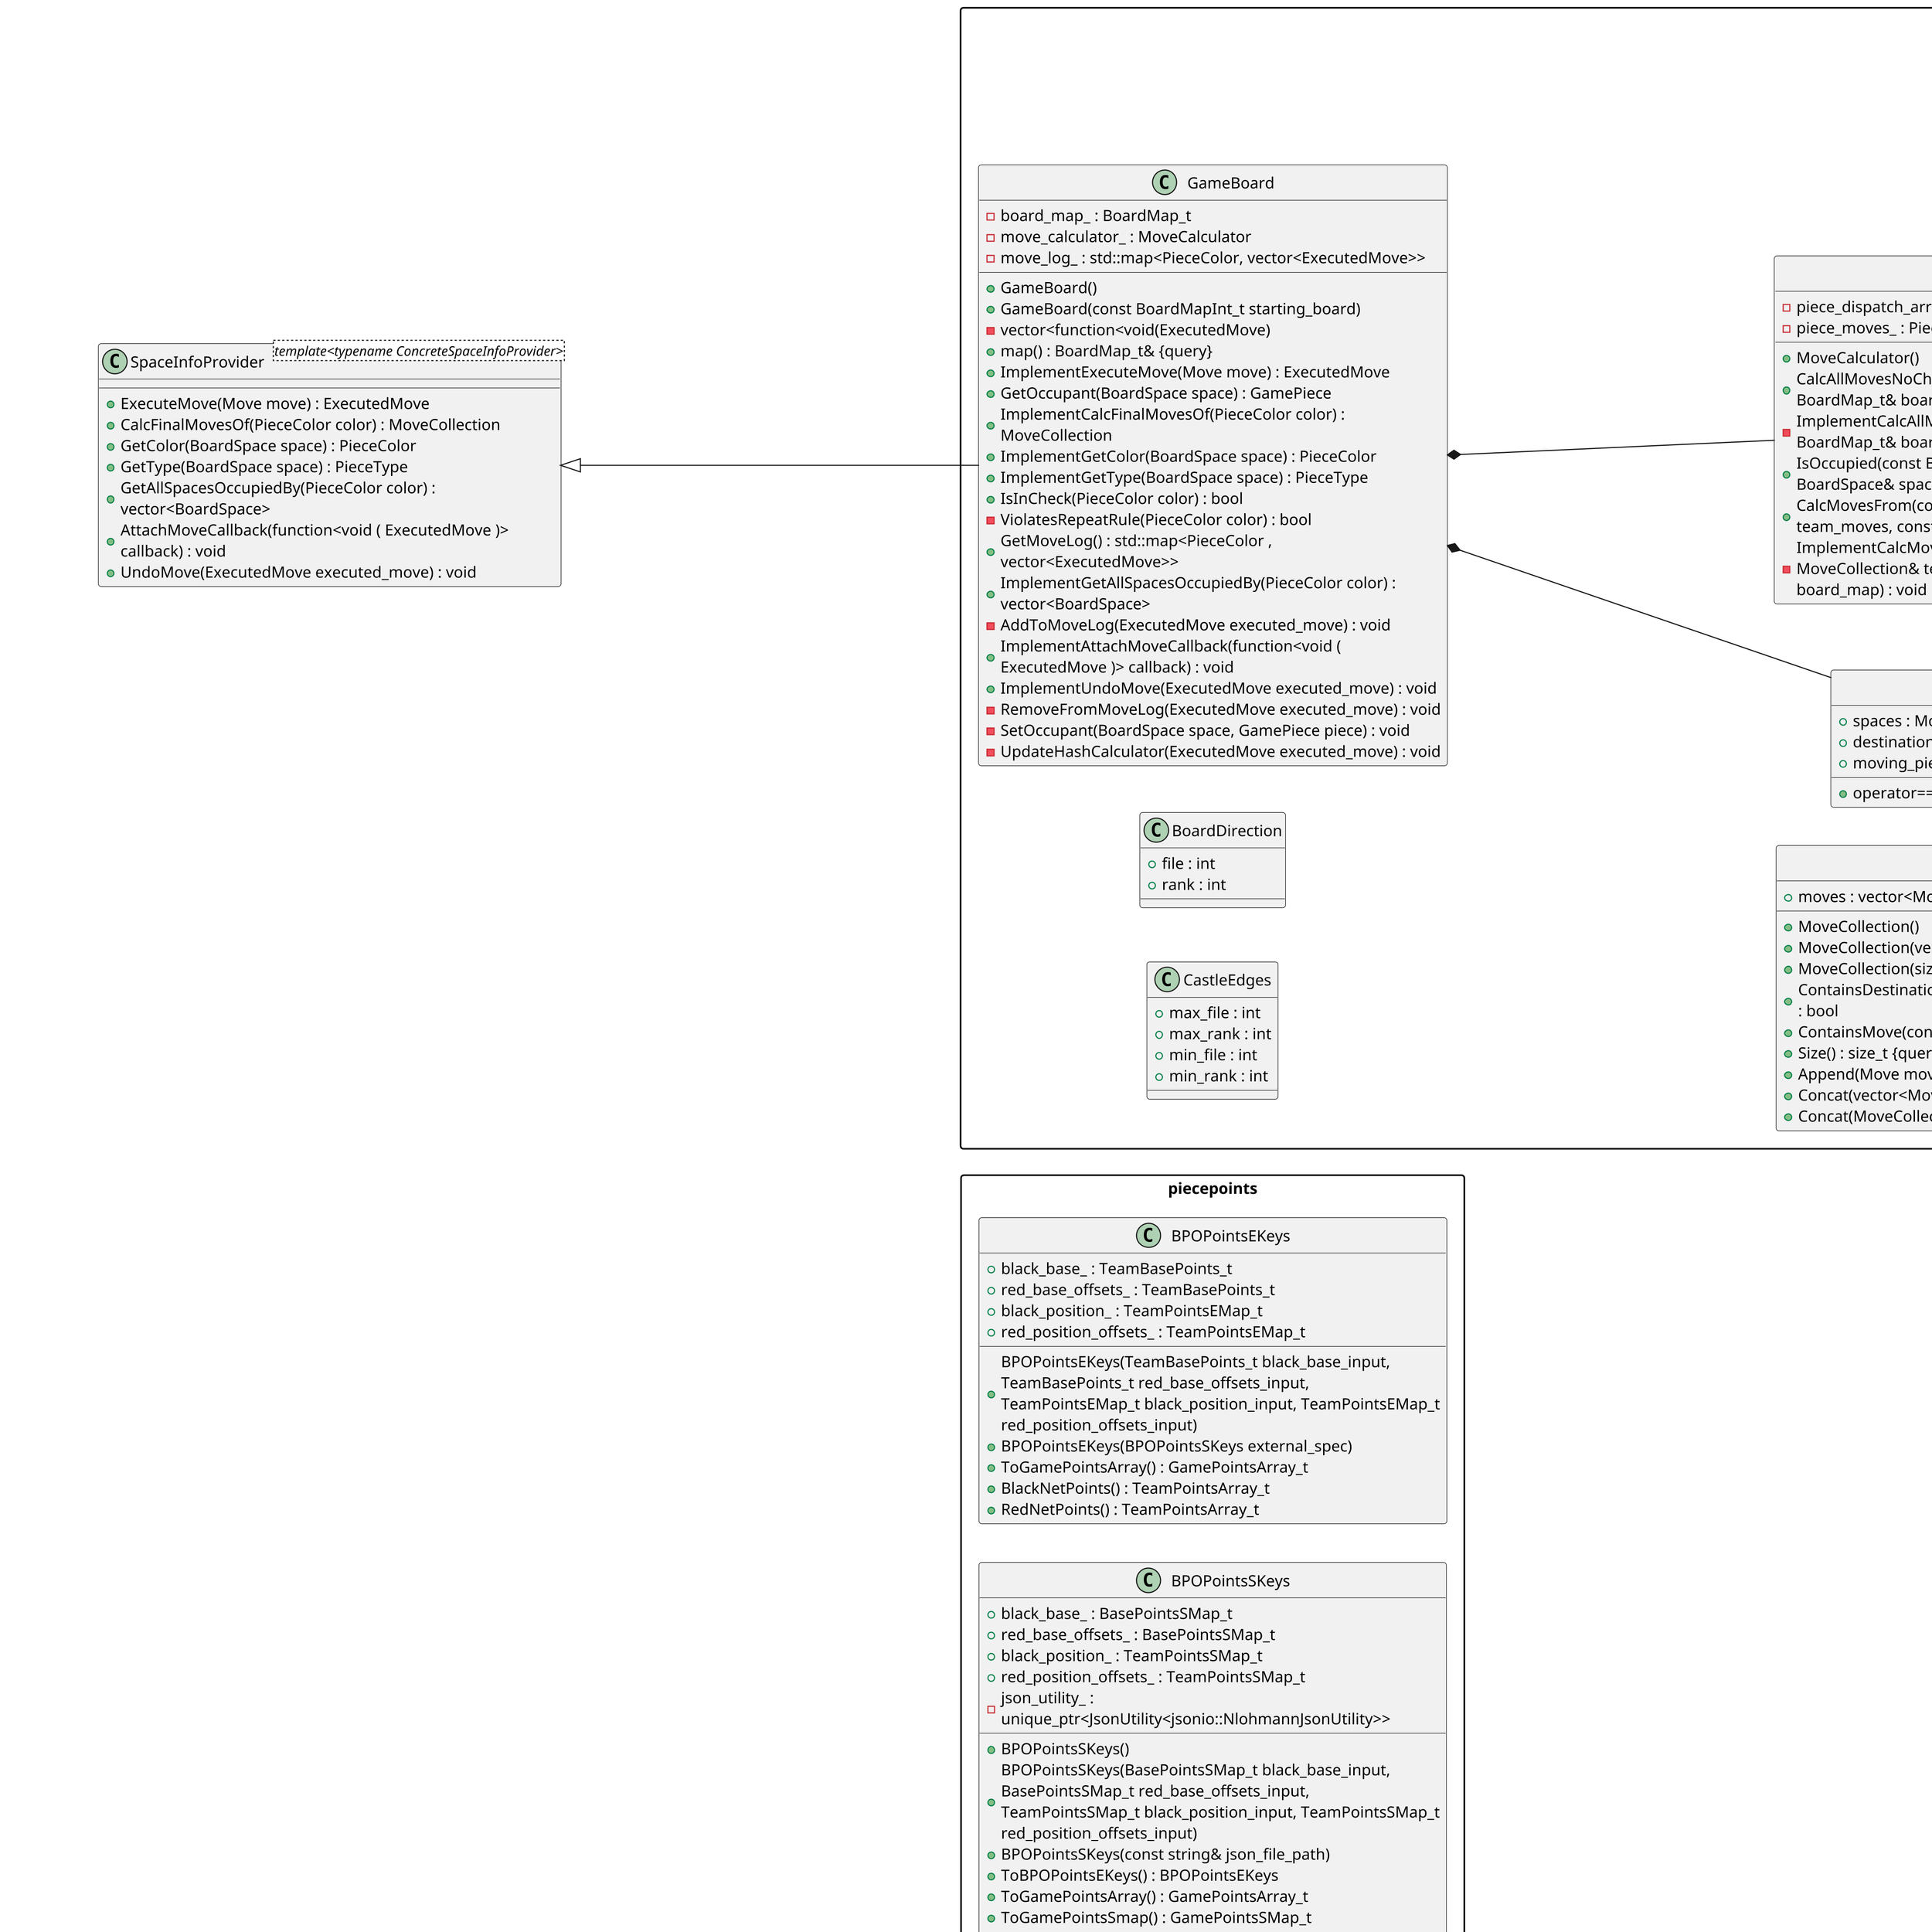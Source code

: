 @startuml
!define RECTANGLE_PACKAGE
skinparam dpi 300
skinparam packageStyle rect
skinparam wrapWidth 400
left to right direction
scale 0.75




/' Objects '/

class BoardStateSummarizer <template<typename ConcreteBoardStateSummarizer, typename KeyType>> {
	+GetState() : ZobristKey_t
	+GetTrData(int search_depth) : moveselection::TranspositionTableSearchResult
	+FullBoardStateCalc(BoardMap_t& board_map) : void
	+RecordTrData(int search_depth, moveselection::MinimaxResultType result_type, moveselection::EqualScoreMoves& similar_moves) : void
	+UpdateBoardState(const ExecutedMove& move) : void
}


class JsonUtility <template<typename ConcreteJsonUtility>> {
	+Export(T& object, const string file_path) : void
	+Export(piecepoints::BPOPointsSKeys& bpo_points, const string file_path) : void
	+Import(T& object, const string file_path) : void
	+Import(piecepoints::BPOPointsSKeys& bpo_points, const string file_path) : void
}


class MoveEvaluator <template<typename ConcreteMoveEvaluator>> {
	+SelectMove() : gameboard::Move
}


class PieceValueProvider <template<typename ConcretePieceValueProvider>> {
	+GetValueOfPieceAtPosition(PieceColor color, PieceType piece_type, BoardSpace space) : Points_t
}


class SpaceInfoProvider <template<typename ConcreteSpaceInfoProvider>> {
	+ExecuteMove(Move move) : ExecutedMove
	+CalcFinalMovesOf(PieceColor color) : MoveCollection
	+GetColor(BoardSpace space) : PieceColor
	+GetType(BoardSpace space) : PieceType
	+GetAllSpacesOccupiedBy(PieceColor color) : vector<BoardSpace>
	+AttachMoveCallback(function<void ( ExecutedMove )> callback) : void
	+UndoMove(ExecutedMove executed_move) : void
}


namespace piecepoints {
	class BPOPointsEKeys {
		+BPOPointsEKeys(TeamBasePoints_t black_base_input, TeamBasePoints_t red_base_offsets_input, TeamPointsEMap_t black_position_input, TeamPointsEMap_t red_position_offsets_input)
		+BPOPointsEKeys(BPOPointsSKeys external_spec)
		+ToGamePointsArray() : GamePointsArray_t
		+black_base_ : TeamBasePoints_t
		+red_base_offsets_ : TeamBasePoints_t
		+BlackNetPoints() : TeamPointsArray_t
		+RedNetPoints() : TeamPointsArray_t
		+black_position_ : TeamPointsEMap_t
		+red_position_offsets_ : TeamPointsEMap_t
	}

	class BPOPointsSKeys {
		+BPOPointsSKeys()
		+BPOPointsSKeys(BasePointsSMap_t black_base_input, BasePointsSMap_t red_base_offsets_input, TeamPointsSMap_t black_position_input, TeamPointsSMap_t red_position_offsets_input)
		+BPOPointsSKeys(const string& json_file_path)
		+ToBPOPointsEKeys() : BPOPointsEKeys
		+black_base_ : BasePointsSMap_t
		+red_base_offsets_ : BasePointsSMap_t
		+ToGamePointsArray() : GamePointsArray_t
		+ToGamePointsSmap() : GamePointsSMap_t
		+black_position_ : TeamPointsSMap_t
		+red_position_offsets_ : TeamPointsSMap_t
		-json_utility_ : unique_ptr<JsonUtility<jsonio::NlohmannJsonUtility>>
		+ToFile(string output_path) : void
	}

	class PiecePositionPoints {
		+PiecePositionPoints()
		+PiecePositionPoints(GamePointsArray_t game_points_array)
		+PiecePositionPoints(BPOPointsEKeys& bpo_points_ekeys)
		+PiecePositionPoints(BPOPointsSKeys& bpo_points_skeys)
		+PiecePositionPoints(string json_file)
		+points_array : GamePointsArray_t
		+PointsArraytoEMap() : GamePointsEMap_t
		+PointsArrayToSmap() : GamePointsSMap_t
		+ImplementGetValueOfPieceAtPosition(PieceColor color, PieceType piece_type, BoardSpace space) : Points_t
		+{static} TeamPointsArrayToEMap(TeamPointsArray_t team_array) : TeamPointsEMap_t
	}
}


namespace moveselection {
	class MinimaxMoveEvaluator <template<typename ConcreteSpaceInfoProvider, typename ConcreteBoardStateSummarizer, typename ConcretePieceValueProvider>> {
		+MinimaxMoveEvaluator(PieceColor evaluating_player, int starting_search_depth, ConcreteSpaceInfoProvider& game_board, ConcretePieceValueProvider game_position_points)
		+MinimaxMoveEvaluator(PieceColor evaluating_player, int starting_search_depth, ConcreteSpaceInfoProvider& game_board)
		-hash_calculator_ : ConcreteBoardStateSummarizer
		-game_position_points_ : ConcretePieceValueProvider
		-game_board_ : ConcreteSpaceInfoProvider&
		-EvaluateEndOfGameLeaf(PieceColor cur_player, MinimaxResultType& result_type) : EqualScoreMoves
		-EvaluateNonWinLeaf(PieceColor cur_player) : EqualScoreMoves
		-MinimaxRec(int remaining_search_depth, int alpha, int beta, PieceColor cur_player, SearchSummary& single_search_summary, bool use_transposition_table) : EqualScoreMoves
		+ImplementSelectMove() : Move
		-RunMinimax(SearchSummary& single_search_summary, bool use_transposition_table) : Move
		-evaluating_player_ : PieceColor
		+GetPlayerTotal(PieceColor color) : Points_t
		-GetValueOfPieceAtPosition(PieceColor color, PieceType piece_type, BoardSpace space) : Points_t
		-RateMove(Move move, PieceColor cur_player) : ScoredMove
		+StartingSearchDepth() : int
		-num_move_selections_ : int
		-starting_search_depth_ : int
		+GetSearchSummaries() : moveselection::SearchSummaries
		-search_summaries_ : moveselection::SearchSummaries
		+KeySizeBits() : size_t
		-GenerateRankedMoveList(PieceColor cur_player, MoveCollection& cur_player_moves) : std::vector<ScoredMove>
	}

	class RandomMoveEvaluator <template<typename ConcreteSpaceInfoProvider>> {
		+RandomMoveEvaluator(PieceColor evaluating_player, ConcreteSpaceInfoProvider& game_board)
		-game_board_ : ConcreteSpaceInfoProvider&
		+ImplementSelectMove() : Move
		-evaluating_player_ : PieceColor
	}

	enum MinimaxResultType {
		kAlphaPrune
		kBetaPrune
		kEvaluatorLoses
		kEvaluatorWins
		kFullyEvaluatedNode
		kMax
		kMin
		kStandardLeaf
		kTrTableHit
		kUnknown
	}

	class EqualScoreMoves {
		+similar_moves : MoveCollection
		+shared_score : Points_t
	}

	class ResultDepthCounts {
		+ResultDepthCounts(int max_search_depth)
		+data : moveselection::ResultDepthCountsData_t
		+Update(MinimaxResultType result_type, int search_depth) : void
	}

	class ScoredMove {
		+move : Move
		+score : Points_t
	}

	class SearchSummaries {
		+NewExtraSearch(int search_depth, int search_number) : SearchSummary&
		+NewFirstSearch(int search_depth) : SearchSummary&
		+extra_searches : std::map<int, SearchSummary>
		+first_searches : std::vector<SearchSummary>
	}

	class SearchSummary {
		+SearchSummary(int max_search_depth)
		+similar_moves : EqualScoreMoves
		+selected_move : Move
		+result_depth_counts : ResultDepthCounts
		+transposition_table_hits : ResultDepthCounts
		+GetResultDepthCounts() : ResultDepthCountsData_t
		+GetTranspositionTableHits() : ResultDepthCountsData_t
		+num_nodes : int
		+time : std::chrono::duration<double, std::nano>
		+set_similar_moves(EqualScoreMoves similar_moves) : void
		+SetSelectedMove(Move selected_move) : void
		+SetTime(std::chrono::duration<double, std::nano> search_time) : void
		+Update(MinimaxResultType result_type, int search_depth, EqualScoreMoves similar_moves) : void
		+UpdateTranspositionTableHits(MinimaxResultType result_type, int search_depth) : void
	}

	class TranspositionTableEntry {
		+similar_moves : EqualScoreMoves
		+result_type : MinimaxResultType
		+Score() : Points_t
		+remaining_search_depth : int
	}

	class TranspositionTableSearchResult {
		+table_entry : TranspositionTableEntry
		+found : bool
	}
}


namespace jsonio {
	class NlohmannJsonUtility {
		-ImportToSerializedJson(const string file_path) : nlohmann::json
		-Serialize(piecepoints::BPOPointsSKeys& bpo_points) : nlohmann::json
		-Deserialize(nlohmann::json serialized_json, piecepoints::BPOPointsSKeys& bpo_points) : void
		-ExportSerializedJson(nlohmann::json serialized_json, const string file_path) : void
		+ImplementExport(T& object, const string file_path) : void
		+ImplementExport(piecepoints::BPOPointsSKeys& bpo_points, const string file_path) : void
		+ImplementImport(T& object, const string file_path) : void
		+ImplementImport(piecepoints::BPOPointsSKeys& bpo_points, const string file_path) : void
	}
}


namespace gameboard {
	class GameBoard {
		+GameBoard()
		+GameBoard(const BoardMapInt_t starting_board)
		-vector<function<void(ExecutedMove)
		-board_map_ : BoardMap_t
		+map() : BoardMap_t& {query}
		+ImplementExecuteMove(Move move) : ExecutedMove
		+GetOccupant(BoardSpace space) : GamePiece
		-move_calculator_ : MoveCalculator
		+ImplementCalcFinalMovesOf(PieceColor color) : MoveCollection
		+ImplementGetColor(BoardSpace space) : PieceColor
		+ImplementGetType(BoardSpace space) : PieceType
		+IsInCheck(PieceColor color) : bool
		-ViolatesRepeatRule(PieceColor color) : bool
		+GetMoveLog() : std::map<PieceColor , vector<ExecutedMove>>
		-move_log_ : std::map<PieceColor, vector<ExecutedMove>>
		+ImplementGetAllSpacesOccupiedBy(PieceColor color) : vector<BoardSpace>
		-AddToMoveLog(ExecutedMove executed_move) : void
		+ImplementAttachMoveCallback(function<void ( ExecutedMove )> callback) : void
		+ImplementUndoMove(ExecutedMove executed_move) : void
		-RemoveFromMoveLog(ExecutedMove executed_move) : void
		-SetOccupant(BoardSpace space, GamePiece piece) : void
		-UpdateHashCalculator(ExecutedMove executed_move) : void
	}

	class MoveCalculator {
		+MoveCalculator()
		+CalcAllMovesNoCheckTest(PieceColor color, const BoardMap_t& board_map) : MoveCollection
		-ImplementCalcAllMovesNoCheckTest(PieceColor color, const BoardMap_t& board_map) : MoveCollection
		-piece_dispatch_array_ : PieceDispatchArray_t
		-piece_moves_ : PieceMoves
		+IsOccupied(const BoardMap_t& board_map, const BoardSpace& space) : bool
		+CalcMovesFrom(const BoardSpace space, MoveCollection& team_moves, const BoardMap_t& board_map) : void
		-ImplementCalcMovesFrom(const BoardSpace space, MoveCollection& team_moves, const BoardMap_t& board_map) : void
	}

	class PieceMoves {
		-{static} FwdDirection(PieceColor color) : BoardDirection
		-{static} ExistsAndPassesColorTest(const BoardMap_t& board_map, const BoardSpace& space, PieceColor moving_piece_color) : bool
		+AdvisorMoves(const BoardMap_t& board_map, PieceColor color, const BoardSpace& space, MoveCollection& team_moves) : void
		+CannonMoves(const BoardMap_t& board_map, PieceColor color, const BoardSpace& space, MoveCollection& team_moves) : void
		+ChariotMoves(const BoardMap_t& board_map, PieceColor color, const BoardSpace& space, MoveCollection& team_moves) : void
		+ElephantMoves(const BoardMap_t& board_map, PieceColor color, const BoardSpace& space, MoveCollection& team_moves) : void
		+FlyingGeneralMove(const BoardMap_t& board_map, PieceColor color, const BoardSpace& space, MoveCollection& team_moves) : void
		+GeneralMoves(const BoardMap_t& board_map, PieceColor color, const BoardSpace& space, MoveCollection& team_moves) : void
		+HorseMoves(const BoardMap_t& board_map, PieceColor color, const BoardSpace& space, MoveCollection& team_moves) : void
		+SoldierMoves(const BoardMap_t& board_map, PieceColor color, const BoardSpace& space, MoveCollection& team_moves) : void
		+StandardGeneralMoves(const BoardMap_t& board_map, PieceColor color, const BoardSpace& space, MoveCollection& team_moves) : void
	}

	enum PieceColor {
		kBlk
		kNul
		kRed
	}

	enum PieceType {
		kAdv
		kCan
		kCha
		kEle
		kGen
		kHor
		kNnn
		kSol
	}

	class BoardDirection {
		+file : int
		+rank : int
	}

	class BoardSpace {
		+operator+(const BoardDirection direction) : BoardSpace {query}
		+IsInCastleOf(const PieceColor color) : bool {query}
		+IsInHomelandOf(const PieceColor color) : bool {query}
		+IsOnBoard() : bool {query}
		+operator!=(const BoardSpace other) : bool {query}
		+operator==(const BoardSpace other) : bool {query}
		+file : int
		+rank : int
	}

	class CastleEdges {
		+max_file : int
		+max_rank : int
		+min_file : int
		+min_rank : int
	}

	class ExecutedMove {
		+spaces : Move
		+operator==(const ExecutedMove other) : bool
		+destination_piece : gameboard::GamePiece
		+moving_piece : gameboard::GamePiece
	}

	class GamePiece {
		+GamePiece()
		+GamePiece(int int_piece)
		+GamePiece(PieceType type, PieceColor color)
		+piece_color : PieceColor
		+piece_type : PieceType
		+operator==(const GamePiece& other) : bool {query}
	}

	class Move {
		+operator==(const Move other) : bool
		+end : gameboard::BoardSpace
		+start : gameboard::BoardSpace
	}

	class MoveCollection {
		+MoveCollection()
		+MoveCollection(vector<Move> my_moves)
		+MoveCollection(size_t reserve_size)
		+ContainsDestination(const gameboard::BoardSpace& space) : bool
		+ContainsMove(const Move& move) : bool {query}
		+Size() : size_t {query}
		+moves : vector<Move>
		+Append(Move move) : void
		+Concat(vector<Move> other_moves) : void
		+Concat(MoveCollection other) : void
	}
}


namespace boardstate {
	class HashCalculator <template<typename KeyType>> {
		+HashCalculator(ZobristKeys<KeyType> zkeys)
		+HashCalculator()
		+ImplementGetState() : KeyType
		-board_state_ : KeyType
		-transposition_table_ : TranspositionTable<KeyType>
		+ImplementGetTrData(int search_depth) : TranspositionTableSearchResult
		-zkeys_ : ZobristKeys<KeyType>
		+ImplementFullBoardStateCalc(const BoardMap_t& board_map) : void
		+ImplementRecordTrData(int search_depth, MinimaxResultType result_type, EqualScoreMoves& similar_moves) : void
		+ImplementUpdateBoardState(const ExecutedMove& move) : void
		-_ImplementUpdateBoardState(ExecutedMove move) : void
	}

	class KeyGenerator {
		+KeyGenerator(unsigned long seed)
		+GenerateKey() : T
		-gen_64_ : std::mt19937_64
		+DisplayKey(T key) : void
	}

	class TranspositionTable <template<typename KeyType>> {
		+GetData(KeyType board_state, int remaining_search_depth) : TranspositionTableSearchResult
		-data_ : unordered_map<KeyType, vector<TranspositionTableEntry>>
		+RecordData(KeyType state, int search_depth, MinimaxResultType result_type, EqualScoreMoves& similar_moves) : void
	}

	class ZobristKeys <template<typename KeyType>> {
		+ZobristKeys()
		+ZobristKeys(uint32_t seed)
		+ZobristKeys(KeyType new_turn_key, GameZarray_t& new_zarray)
		+{static} CreateGameZarray(KeyGenerator key_generator) : GameZarray_t
		+zarray : GameZarray_t
		+GetHashValueAt(PieceColor color, PieceType piece_type, BoardSpace space) : KeyType
		+turn_key : KeyType
	}
}





/' Inheritance relationships '/

BoardStateSummarizer <|-- boardstate.HashCalculator


JsonUtility <|-- jsonio.NlohmannJsonUtility


MoveEvaluator <|-- moveselection.MinimaxMoveEvaluator


MoveEvaluator <|-- moveselection.RandomMoveEvaluator


PieceValueProvider <|-- piecepoints.PiecePositionPoints


SpaceInfoProvider <|-- gameboard.GameBoard





/' Aggregation relationships '/

gameboard.ExecutedMove "2" *-- gameboard.GamePiece


gameboard.ExecutedMove *-- gameboard.Move


gameboard.GameBoard *-- gameboard.ExecutedMove


gameboard.GameBoard *-- gameboard.MoveCalculator


gameboard.GamePiece *-- gameboard.PieceColor


gameboard.GamePiece *-- gameboard.PieceType


boardstate.HashCalculator *-- boardstate.TranspositionTable


boardstate.HashCalculator *-- boardstate.ZobristKeys


moveselection.MinimaxMoveEvaluator *-- moveselection.SearchSummaries


gameboard.Move "2" *-- gameboard.BoardSpace


gameboard.MoveCalculator *-- gameboard.PieceMoves


gameboard.MoveCollection *-- gameboard.Move


moveselection.SearchSummaries "2" *-- moveselection.SearchSummary


moveselection.SearchSummary *-- moveselection.EqualScoreMoves


moveselection.SearchSummary "2" *-- moveselection.ResultDepthCounts


moveselection.TranspositionTableEntry *-- moveselection.EqualScoreMoves


moveselection.TranspositionTableEntry *-- moveselection.MinimaxResultType


moveselection.TranspositionTableSearchResult *-- moveselection.TranspositionTableEntry






/' Nested objects '/



@enduml
